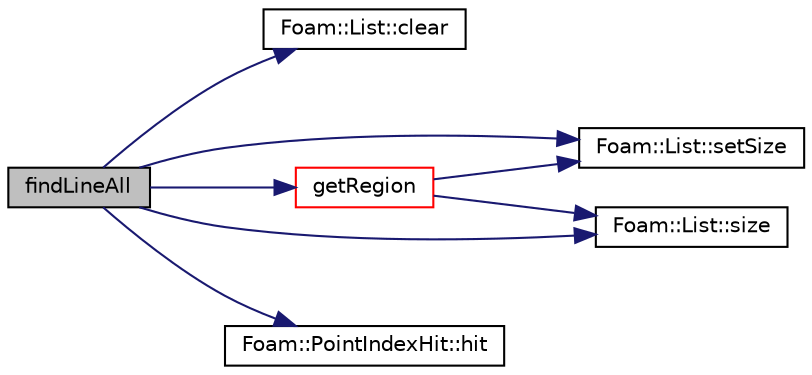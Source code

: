digraph "findLineAll"
{
  bgcolor="transparent";
  edge [fontname="Helvetica",fontsize="10",labelfontname="Helvetica",labelfontsize="10"];
  node [fontname="Helvetica",fontsize="10",shape=record];
  rankdir="LR";
  Node116 [label="findLineAll",height=0.2,width=0.4,color="black", fillcolor="grey75", style="filled", fontcolor="black"];
  Node116 -> Node117 [color="midnightblue",fontsize="10",style="solid",fontname="Helvetica"];
  Node117 [label="Foam::List::clear",height=0.2,width=0.4,color="black",URL="$a26833.html#ac8bb3912a3ce86b15842e79d0b421204",tooltip="Clear the list, i.e. set size to zero. "];
  Node116 -> Node118 [color="midnightblue",fontsize="10",style="solid",fontname="Helvetica"];
  Node118 [label="getRegion",height=0.2,width=0.4,color="red",URL="$a26349.html#ab2bcdcc4dd1bdb5a9e1d1025292bdf24",tooltip="From a set of points and indices get the region. "];
  Node118 -> Node119 [color="midnightblue",fontsize="10",style="solid",fontname="Helvetica"];
  Node119 [label="Foam::List::setSize",height=0.2,width=0.4,color="black",URL="$a26833.html#aedb985ffeaf1bdbfeccc2a8730405703",tooltip="Reset size of List. "];
  Node118 -> Node120 [color="midnightblue",fontsize="10",style="solid",fontname="Helvetica"];
  Node120 [label="Foam::List::size",height=0.2,width=0.4,color="black",URL="$a26833.html#a8a5f6fa29bd4b500caf186f60245b384",tooltip="Override size to be inconsistent with allocated storage. "];
  Node116 -> Node124 [color="midnightblue",fontsize="10",style="solid",fontname="Helvetica"];
  Node124 [label="Foam::PointIndexHit::hit",height=0.2,width=0.4,color="black",URL="$a28721.html#aee8dc30bf27cefe419b15f96e594c155",tooltip="Is there a hit. "];
  Node116 -> Node119 [color="midnightblue",fontsize="10",style="solid",fontname="Helvetica"];
  Node116 -> Node120 [color="midnightblue",fontsize="10",style="solid",fontname="Helvetica"];
}
